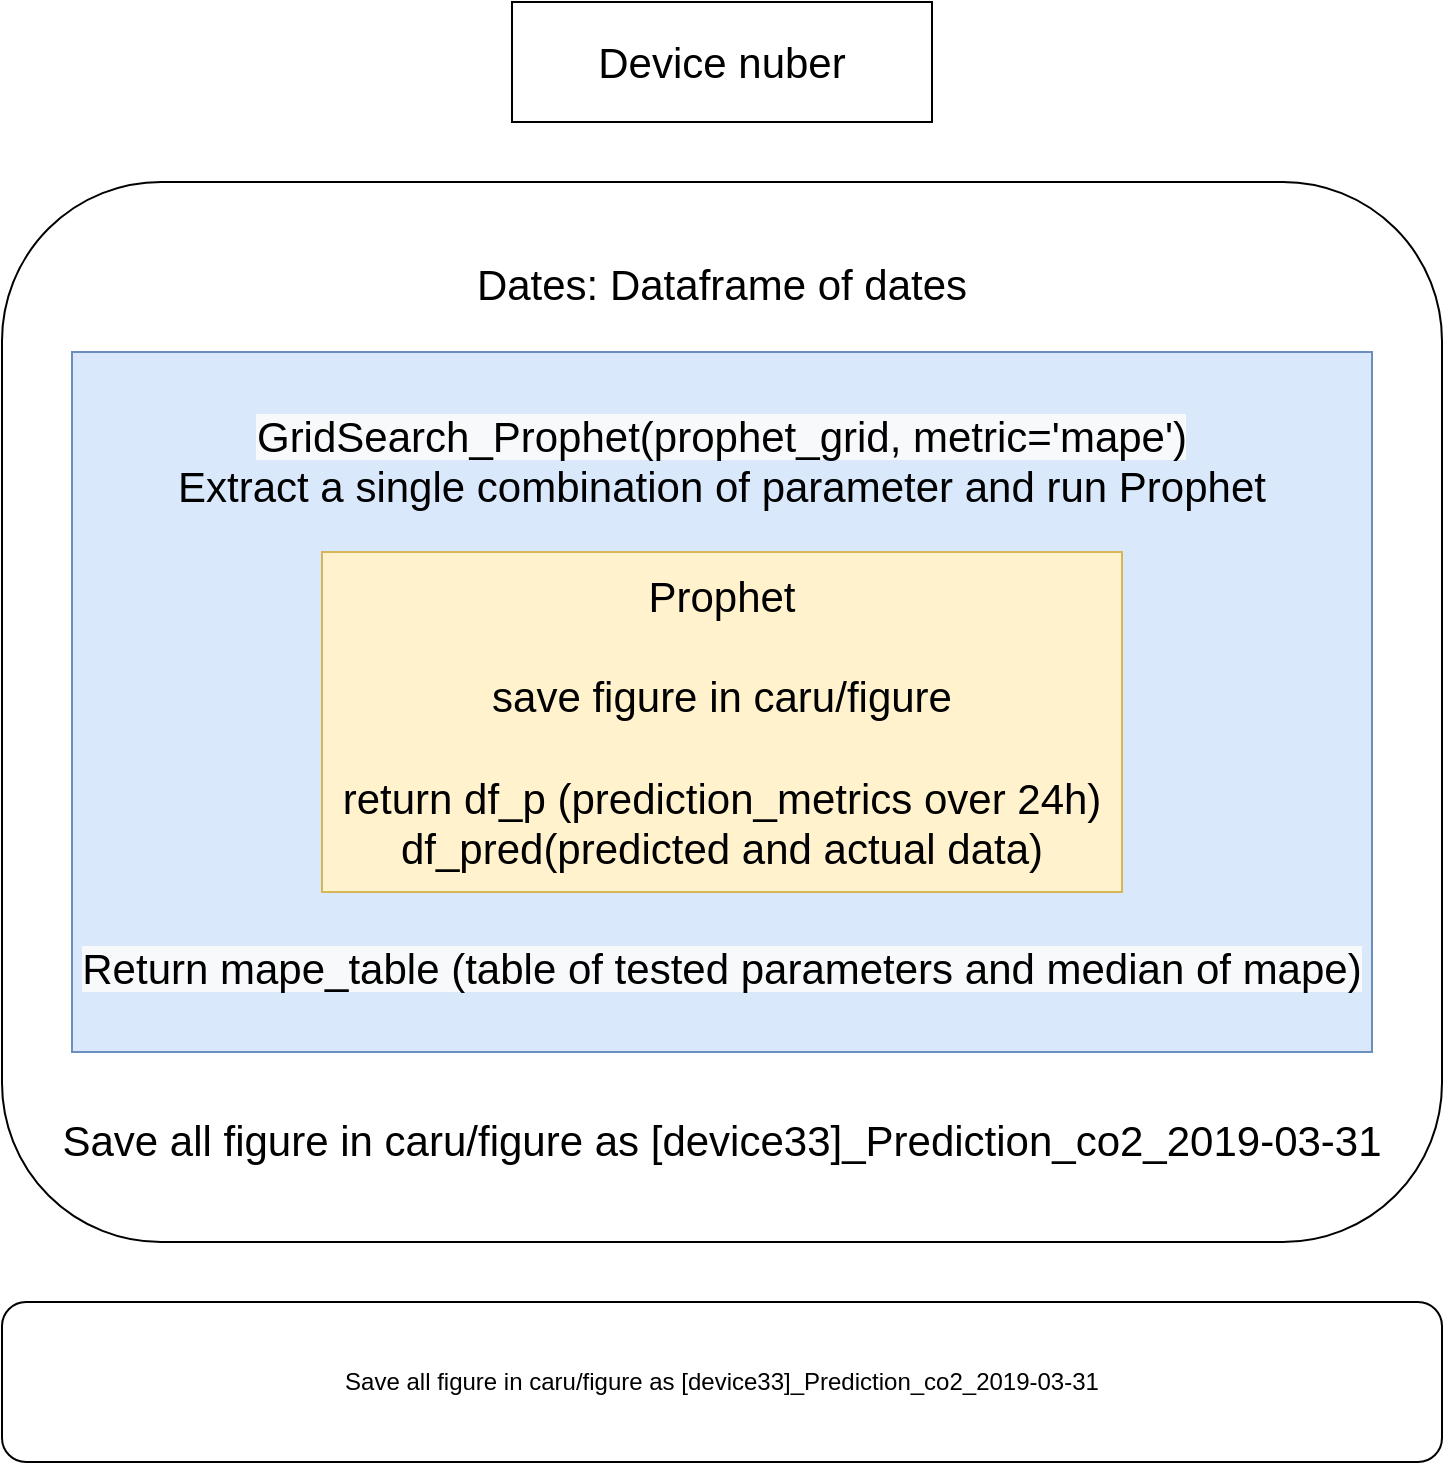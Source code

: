<mxfile version="13.0.3" type="device"><diagram id="ayD1LruZz998A45EcXdU" name="Page-1"><mxGraphModel dx="1123" dy="793" grid="1" gridSize="10" guides="1" tooltips="1" connect="1" arrows="1" fold="1" page="1" pageScale="1" pageWidth="800" pageHeight="800" math="0" shadow="0"><root><mxCell id="0"/><mxCell id="1" parent="0"/><mxCell id="zZTaSl8VHPecBQg_jNuu-2" value="&lt;font style=&quot;font-size: 21px&quot;&gt;Device nuber&lt;/font&gt;" style="rounded=0;whiteSpace=wrap;html=1;" vertex="1" parent="1"><mxGeometry x="295" y="50" width="210" height="60" as="geometry"/></mxCell><mxCell id="zZTaSl8VHPecBQg_jNuu-3" value="&lt;font style=&quot;font-size: 21px&quot;&gt;Dates: Dataframe of dates&lt;br&gt;&lt;br&gt;&lt;br&gt;&lt;br&gt;&lt;br&gt;&lt;br&gt;&lt;br&gt;&lt;br&gt;&lt;br&gt;&lt;br&gt;&lt;br&gt;&lt;br&gt;&lt;br&gt;&lt;br&gt;&lt;br&gt;&lt;br&gt;&lt;br&gt;Save all figure in caru/figure as [device33]_Prediction_co2_2019-03-31&lt;br&gt;&lt;/font&gt;" style="rounded=1;whiteSpace=wrap;html=1;" vertex="1" parent="1"><mxGeometry x="40" y="140" width="720" height="530" as="geometry"/></mxCell><mxCell id="zZTaSl8VHPecBQg_jNuu-6" value="&lt;span style=&quot;font-family: &amp;#34;helvetica&amp;#34; ; font-size: 21px ; font-style: normal ; font-weight: 400 ; letter-spacing: normal ; text-align: center ; text-indent: 0px ; text-transform: none ; word-spacing: 0px ; background-color: rgb(248 , 249 , 250) ; float: none ; display: inline&quot;&gt;GridSearch_Prophet(prophet_grid, metric='mape')&lt;/span&gt;&lt;br style=&quot;font-family: &amp;#34;helvetica&amp;#34; ; font-size: 21px ; font-style: normal ; font-weight: 400 ; letter-spacing: normal ; text-align: center ; text-indent: 0px ; text-transform: none ; word-spacing: 0px ; background-color: rgb(248 , 249 , 250)&quot;&gt;&lt;font style=&quot;font-size: 21px&quot;&gt;Extract a single combination of parameter and run Prophet&lt;/font&gt;&lt;br&gt;&lt;br&gt;&lt;br&gt;&lt;br&gt;&lt;br&gt;&lt;br&gt;&lt;br&gt;&lt;br&gt;&lt;br&gt;&lt;br&gt;&lt;br&gt;&lt;br&gt;&lt;br&gt;&lt;br&gt;&lt;br&gt;&lt;br style=&quot;font-family: &amp;#34;helvetica&amp;#34; ; font-size: 21px ; font-style: normal ; font-weight: 400 ; letter-spacing: normal ; text-align: center ; text-indent: 0px ; text-transform: none ; word-spacing: 0px ; background-color: rgb(248 , 249 , 250)&quot;&gt;&lt;span style=&quot;font-family: &amp;#34;helvetica&amp;#34; ; font-size: 21px ; font-style: normal ; font-weight: 400 ; letter-spacing: normal ; text-align: center ; text-indent: 0px ; text-transform: none ; word-spacing: 0px ; background-color: rgb(248 , 249 , 250) ; float: none ; display: inline&quot;&gt;Return mape_table (table of tested parameters and median of mape)&lt;/span&gt;" style="rounded=0;whiteSpace=wrap;html=1;fillColor=#dae8fc;strokeColor=#6c8ebf;" vertex="1" parent="1"><mxGeometry x="75" y="225" width="650" height="350" as="geometry"/></mxCell><mxCell id="zZTaSl8VHPecBQg_jNuu-7" value="&lt;font style=&quot;font-size: 21px&quot;&gt;Prophet&lt;br&gt;&lt;br&gt;save figure in caru/figure&lt;br&gt;&lt;br&gt;return df_p (prediction_metrics over 24h)&lt;br&gt;df_pred(predicted and actual data)&lt;br&gt;&lt;/font&gt;" style="rounded=0;whiteSpace=wrap;html=1;fillColor=#fff2cc;strokeColor=#d6b656;" vertex="1" parent="1"><mxGeometry x="200" y="325" width="400" height="170" as="geometry"/></mxCell><mxCell id="zZTaSl8VHPecBQg_jNuu-8" style="edgeStyle=orthogonalEdgeStyle;rounded=0;orthogonalLoop=1;jettySize=auto;html=1;exitX=0.5;exitY=1;exitDx=0;exitDy=0;" edge="1" parent="1" source="zZTaSl8VHPecBQg_jNuu-6" target="zZTaSl8VHPecBQg_jNuu-6"><mxGeometry relative="1" as="geometry"/></mxCell><mxCell id="zZTaSl8VHPecBQg_jNuu-9" value="Save all figure in caru/figure as&amp;nbsp;[device33]_Prediction_co2_2019-03-31" style="rounded=1;whiteSpace=wrap;html=1;" vertex="1" parent="1"><mxGeometry x="40" y="700" width="720" height="80" as="geometry"/></mxCell></root></mxGraphModel></diagram></mxfile>